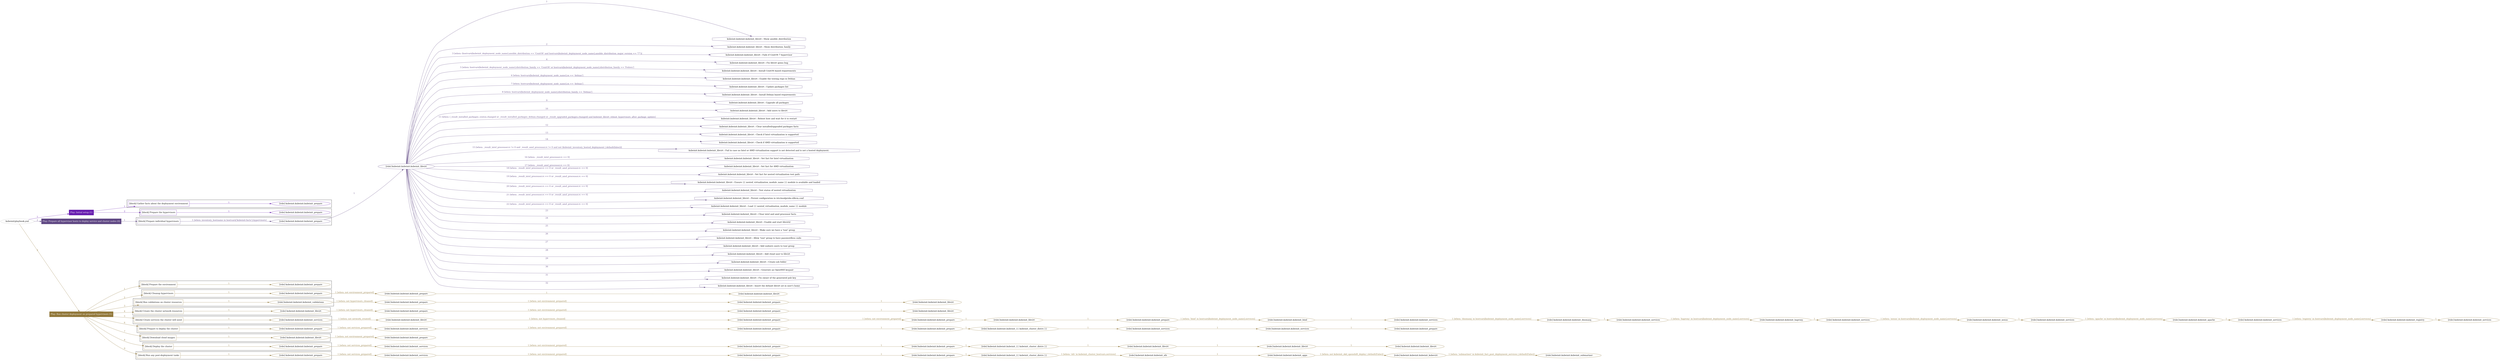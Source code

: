 digraph {
	graph [concentrate=true ordering=in rankdir=LR ratio=fill]
	edge [esep=5 sep=10]
	"kubeinit/playbook.yml" [id=root_node style=dotted]
	play_502fce07 [label="Play: Initial setup (1)" color="#681daf" fontcolor="#ffffff" id=play_502fce07 shape=box style=filled tooltip=localhost]
	"kubeinit/playbook.yml" -> play_502fce07 [label="1 " color="#681daf" fontcolor="#681daf" id=edge_358f52c5 labeltooltip="1 " tooltip="1 "]
	subgraph "kubeinit.kubeinit.kubeinit_prepare" {
		role_2527d36f [label="[role] kubeinit.kubeinit.kubeinit_prepare" color="#681daf" id=role_2527d36f tooltip="kubeinit.kubeinit.kubeinit_prepare"]
	}
	subgraph "kubeinit.kubeinit.kubeinit_prepare" {
		role_583e8f98 [label="[role] kubeinit.kubeinit.kubeinit_prepare" color="#681daf" id=role_583e8f98 tooltip="kubeinit.kubeinit.kubeinit_prepare"]
	}
	subgraph "Play: Initial setup (1)" {
		play_502fce07 -> block_4ecfd703 [label=1 color="#681daf" fontcolor="#681daf" id=edge_e16df0cb labeltooltip=1 tooltip=1]
		subgraph cluster_block_4ecfd703 {
			block_4ecfd703 [label="[block] Gather facts about the deployment environment" color="#681daf" id=block_4ecfd703 labeltooltip="Gather facts about the deployment environment" shape=box tooltip="Gather facts about the deployment environment"]
			block_4ecfd703 -> role_2527d36f [label="1 " color="#681daf" fontcolor="#681daf" id=edge_180c24f6 labeltooltip="1 " tooltip="1 "]
		}
		play_502fce07 -> block_18c3911f [label=2 color="#681daf" fontcolor="#681daf" id=edge_a394b912 labeltooltip=2 tooltip=2]
		subgraph cluster_block_18c3911f {
			block_18c3911f [label="[block] Prepare the hypervisors" color="#681daf" id=block_18c3911f labeltooltip="Prepare the hypervisors" shape=box tooltip="Prepare the hypervisors"]
			block_18c3911f -> role_583e8f98 [label="1 " color="#681daf" fontcolor="#681daf" id=edge_bd13d2d0 labeltooltip="1 " tooltip="1 "]
		}
	}
	play_ffe2fb1a [label="Play: Prepare all hypervisor hosts to deploy service and cluster nodes (0)" color="#604884" fontcolor="#ffffff" id=play_ffe2fb1a shape=box style=filled tooltip="Play: Prepare all hypervisor hosts to deploy service and cluster nodes (0)"]
	"kubeinit/playbook.yml" -> play_ffe2fb1a [label="2 " color="#604884" fontcolor="#604884" id=edge_7f44a8a5 labeltooltip="2 " tooltip="2 "]
	subgraph "kubeinit.kubeinit.kubeinit_libvirt" {
		role_ae2fb94e [label="[role] kubeinit.kubeinit.kubeinit_libvirt" color="#604884" id=role_ae2fb94e tooltip="kubeinit.kubeinit.kubeinit_libvirt"]
		task_f4ce9b57 [label="kubeinit.kubeinit.kubeinit_libvirt : Show ansible_distribution" color="#604884" id=task_f4ce9b57 shape=octagon tooltip="kubeinit.kubeinit.kubeinit_libvirt : Show ansible_distribution"]
		role_ae2fb94e -> task_f4ce9b57 [label="1 " color="#604884" fontcolor="#604884" id=edge_69facdfb labeltooltip="1 " tooltip="1 "]
		task_50a263c7 [label="kubeinit.kubeinit.kubeinit_libvirt : Show distribution_family" color="#604884" id=task_50a263c7 shape=octagon tooltip="kubeinit.kubeinit.kubeinit_libvirt : Show distribution_family"]
		role_ae2fb94e -> task_50a263c7 [label="2 " color="#604884" fontcolor="#604884" id=edge_3c740b91 labeltooltip="2 " tooltip="2 "]
		task_dd277325 [label="kubeinit.kubeinit.kubeinit_libvirt : Fails if CentOS 7 hypervisor" color="#604884" id=task_dd277325 shape=octagon tooltip="kubeinit.kubeinit.kubeinit_libvirt : Fails if CentOS 7 hypervisor"]
		role_ae2fb94e -> task_dd277325 [label="3 [when: (hostvars[kubeinit_deployment_node_name].ansible_distribution == 'CentOS' and hostvars[kubeinit_deployment_node_name].ansible_distribution_major_version == \"7\")]" color="#604884" fontcolor="#604884" id=edge_02b1ee1e labeltooltip="3 [when: (hostvars[kubeinit_deployment_node_name].ansible_distribution == 'CentOS' and hostvars[kubeinit_deployment_node_name].ansible_distribution_major_version == \"7\")]" tooltip="3 [when: (hostvars[kubeinit_deployment_node_name].ansible_distribution == 'CentOS' and hostvars[kubeinit_deployment_node_name].ansible_distribution_major_version == \"7\")]"]
		task_015a4cd1 [label="kubeinit.kubeinit.kubeinit_libvirt : Fix libvirt qemu bug" color="#604884" id=task_015a4cd1 shape=octagon tooltip="kubeinit.kubeinit.kubeinit_libvirt : Fix libvirt qemu bug"]
		role_ae2fb94e -> task_015a4cd1 [label="4 " color="#604884" fontcolor="#604884" id=edge_c40ca22a labeltooltip="4 " tooltip="4 "]
		task_192b6704 [label="kubeinit.kubeinit.kubeinit_libvirt : Install CentOS based requirements" color="#604884" id=task_192b6704 shape=octagon tooltip="kubeinit.kubeinit.kubeinit_libvirt : Install CentOS based requirements"]
		role_ae2fb94e -> task_192b6704 [label="5 [when: hostvars[kubeinit_deployment_node_name].distribution_family == 'CentOS' or hostvars[kubeinit_deployment_node_name].distribution_family == 'Fedora']" color="#604884" fontcolor="#604884" id=edge_94a659b6 labeltooltip="5 [when: hostvars[kubeinit_deployment_node_name].distribution_family == 'CentOS' or hostvars[kubeinit_deployment_node_name].distribution_family == 'Fedora']" tooltip="5 [when: hostvars[kubeinit_deployment_node_name].distribution_family == 'CentOS' or hostvars[kubeinit_deployment_node_name].distribution_family == 'Fedora']"]
		task_d12d746c [label="kubeinit.kubeinit.kubeinit_libvirt : Enable the testing repo in Debian" color="#604884" id=task_d12d746c shape=octagon tooltip="kubeinit.kubeinit.kubeinit_libvirt : Enable the testing repo in Debian"]
		role_ae2fb94e -> task_d12d746c [label="6 [when: hostvars[kubeinit_deployment_node_name].os == 'debian']" color="#604884" fontcolor="#604884" id=edge_4f124e4d labeltooltip="6 [when: hostvars[kubeinit_deployment_node_name].os == 'debian']" tooltip="6 [when: hostvars[kubeinit_deployment_node_name].os == 'debian']"]
		task_fa1b4bc6 [label="kubeinit.kubeinit.kubeinit_libvirt : Update packages list" color="#604884" id=task_fa1b4bc6 shape=octagon tooltip="kubeinit.kubeinit.kubeinit_libvirt : Update packages list"]
		role_ae2fb94e -> task_fa1b4bc6 [label="7 [when: hostvars[kubeinit_deployment_node_name].os == 'debian']" color="#604884" fontcolor="#604884" id=edge_d9936233 labeltooltip="7 [when: hostvars[kubeinit_deployment_node_name].os == 'debian']" tooltip="7 [when: hostvars[kubeinit_deployment_node_name].os == 'debian']"]
		task_06980055 [label="kubeinit.kubeinit.kubeinit_libvirt : Install Debian based requirements" color="#604884" id=task_06980055 shape=octagon tooltip="kubeinit.kubeinit.kubeinit_libvirt : Install Debian based requirements"]
		role_ae2fb94e -> task_06980055 [label="8 [when: hostvars[kubeinit_deployment_node_name].distribution_family == 'Debian']" color="#604884" fontcolor="#604884" id=edge_e807f8ca labeltooltip="8 [when: hostvars[kubeinit_deployment_node_name].distribution_family == 'Debian']" tooltip="8 [when: hostvars[kubeinit_deployment_node_name].distribution_family == 'Debian']"]
		task_a31eb0b7 [label="kubeinit.kubeinit.kubeinit_libvirt : Upgrade all packages" color="#604884" id=task_a31eb0b7 shape=octagon tooltip="kubeinit.kubeinit.kubeinit_libvirt : Upgrade all packages"]
		role_ae2fb94e -> task_a31eb0b7 [label="9 " color="#604884" fontcolor="#604884" id=edge_7afeaaf3 labeltooltip="9 " tooltip="9 "]
		task_b25d0dab [label="kubeinit.kubeinit.kubeinit_libvirt : Add users to libvirt" color="#604884" id=task_b25d0dab shape=octagon tooltip="kubeinit.kubeinit.kubeinit_libvirt : Add users to libvirt"]
		role_ae2fb94e -> task_b25d0dab [label="10 " color="#604884" fontcolor="#604884" id=edge_25e2b84d labeltooltip="10 " tooltip="10 "]
		task_af041349 [label="kubeinit.kubeinit.kubeinit_libvirt : Reboot host and wait for it to restart" color="#604884" id=task_af041349 shape=octagon tooltip="kubeinit.kubeinit.kubeinit_libvirt : Reboot host and wait for it to restart"]
		role_ae2fb94e -> task_af041349 [label="11 [when: (_result_installed_packages_centos.changed or _result_installed_packages_debian.changed or _result_upgraded_packages.changed) and kubeinit_libvirt_reboot_hypervisors_after_package_update]" color="#604884" fontcolor="#604884" id=edge_119b6347 labeltooltip="11 [when: (_result_installed_packages_centos.changed or _result_installed_packages_debian.changed or _result_upgraded_packages.changed) and kubeinit_libvirt_reboot_hypervisors_after_package_update]" tooltip="11 [when: (_result_installed_packages_centos.changed or _result_installed_packages_debian.changed or _result_upgraded_packages.changed) and kubeinit_libvirt_reboot_hypervisors_after_package_update]"]
		task_9e6c7bf0 [label="kubeinit.kubeinit.kubeinit_libvirt : Clear installed/upgraded packages facts" color="#604884" id=task_9e6c7bf0 shape=octagon tooltip="kubeinit.kubeinit.kubeinit_libvirt : Clear installed/upgraded packages facts"]
		role_ae2fb94e -> task_9e6c7bf0 [label="12 " color="#604884" fontcolor="#604884" id=edge_68a24179 labeltooltip="12 " tooltip="12 "]
		task_2037cfd9 [label="kubeinit.kubeinit.kubeinit_libvirt : Check if Intel virtualization is supported" color="#604884" id=task_2037cfd9 shape=octagon tooltip="kubeinit.kubeinit.kubeinit_libvirt : Check if Intel virtualization is supported"]
		role_ae2fb94e -> task_2037cfd9 [label="13 " color="#604884" fontcolor="#604884" id=edge_65c8e5bb labeltooltip="13 " tooltip="13 "]
		task_91299b3e [label="kubeinit.kubeinit.kubeinit_libvirt : Check if AMD virtualization is supported" color="#604884" id=task_91299b3e shape=octagon tooltip="kubeinit.kubeinit.kubeinit_libvirt : Check if AMD virtualization is supported"]
		role_ae2fb94e -> task_91299b3e [label="14 " color="#604884" fontcolor="#604884" id=edge_675ae0de labeltooltip="14 " tooltip="14 "]
		task_21faa5de [label="kubeinit.kubeinit.kubeinit_libvirt : Fail in case no Intel or AMD virtualization support is not detected and is not a hosted deployment." color="#604884" id=task_21faa5de shape=octagon tooltip="kubeinit.kubeinit.kubeinit_libvirt : Fail in case no Intel or AMD virtualization support is not detected and is not a hosted deployment."]
		role_ae2fb94e -> task_21faa5de [label="15 [when: _result_intel_processor.rc != 0 and _result_amd_processor.rc != 0 and not (kubeinit_inventory_hosted_deployment | default(false))]" color="#604884" fontcolor="#604884" id=edge_54ccc2d5 labeltooltip="15 [when: _result_intel_processor.rc != 0 and _result_amd_processor.rc != 0 and not (kubeinit_inventory_hosted_deployment | default(false))]" tooltip="15 [when: _result_intel_processor.rc != 0 and _result_amd_processor.rc != 0 and not (kubeinit_inventory_hosted_deployment | default(false))]"]
		task_efd1de30 [label="kubeinit.kubeinit.kubeinit_libvirt : Set fact for Intel virtualization" color="#604884" id=task_efd1de30 shape=octagon tooltip="kubeinit.kubeinit.kubeinit_libvirt : Set fact for Intel virtualization"]
		role_ae2fb94e -> task_efd1de30 [label="16 [when: _result_intel_processor.rc == 0]" color="#604884" fontcolor="#604884" id=edge_0e61efdd labeltooltip="16 [when: _result_intel_processor.rc == 0]" tooltip="16 [when: _result_intel_processor.rc == 0]"]
		task_a21ecaa1 [label="kubeinit.kubeinit.kubeinit_libvirt : Set fact for AMD virtualization" color="#604884" id=task_a21ecaa1 shape=octagon tooltip="kubeinit.kubeinit.kubeinit_libvirt : Set fact for AMD virtualization"]
		role_ae2fb94e -> task_a21ecaa1 [label="17 [when: _result_amd_processor.rc == 0]" color="#604884" fontcolor="#604884" id=edge_76aa1ac4 labeltooltip="17 [when: _result_amd_processor.rc == 0]" tooltip="17 [when: _result_amd_processor.rc == 0]"]
		task_8f97a1f8 [label="kubeinit.kubeinit.kubeinit_libvirt : Set fact for nested virtualization test path" color="#604884" id=task_8f97a1f8 shape=octagon tooltip="kubeinit.kubeinit.kubeinit_libvirt : Set fact for nested virtualization test path"]
		role_ae2fb94e -> task_8f97a1f8 [label="18 [when: _result_intel_processor.rc == 0 or _result_amd_processor.rc == 0]" color="#604884" fontcolor="#604884" id=edge_1c7e3a8c labeltooltip="18 [when: _result_intel_processor.rc == 0 or _result_amd_processor.rc == 0]" tooltip="18 [when: _result_intel_processor.rc == 0 or _result_amd_processor.rc == 0]"]
		task_59a426e0 [label="kubeinit.kubeinit.kubeinit_libvirt : Ensure {{ nested_virtualization_module_name }} module is available and loaded" color="#604884" id=task_59a426e0 shape=octagon tooltip="kubeinit.kubeinit.kubeinit_libvirt : Ensure {{ nested_virtualization_module_name }} module is available and loaded"]
		role_ae2fb94e -> task_59a426e0 [label="19 [when: _result_intel_processor.rc == 0 or _result_amd_processor.rc == 0]" color="#604884" fontcolor="#604884" id=edge_329dd272 labeltooltip="19 [when: _result_intel_processor.rc == 0 or _result_amd_processor.rc == 0]" tooltip="19 [when: _result_intel_processor.rc == 0 or _result_amd_processor.rc == 0]"]
		task_7c6da3ef [label="kubeinit.kubeinit.kubeinit_libvirt : Test status of nested virtualization" color="#604884" id=task_7c6da3ef shape=octagon tooltip="kubeinit.kubeinit.kubeinit_libvirt : Test status of nested virtualization"]
		role_ae2fb94e -> task_7c6da3ef [label="20 [when: _result_intel_processor.rc == 0 or _result_amd_processor.rc == 0]" color="#604884" fontcolor="#604884" id=edge_6586ed59 labeltooltip="20 [when: _result_intel_processor.rc == 0 or _result_amd_processor.rc == 0]" tooltip="20 [when: _result_intel_processor.rc == 0 or _result_amd_processor.rc == 0]"]
		task_89b99689 [label="kubeinit.kubeinit.kubeinit_libvirt : Persist configuration in /etc/modprobe.d/kvm.conf" color="#604884" id=task_89b99689 shape=octagon tooltip="kubeinit.kubeinit.kubeinit_libvirt : Persist configuration in /etc/modprobe.d/kvm.conf"]
		role_ae2fb94e -> task_89b99689 [label="21 [when: _result_intel_processor.rc == 0 or _result_amd_processor.rc == 0]" color="#604884" fontcolor="#604884" id=edge_1d0d0d69 labeltooltip="21 [when: _result_intel_processor.rc == 0 or _result_amd_processor.rc == 0]" tooltip="21 [when: _result_intel_processor.rc == 0 or _result_amd_processor.rc == 0]"]
		task_b73cd989 [label="kubeinit.kubeinit.kubeinit_libvirt : Load {{ nested_virtualization_module_name }} module" color="#604884" id=task_b73cd989 shape=octagon tooltip="kubeinit.kubeinit.kubeinit_libvirt : Load {{ nested_virtualization_module_name }} module"]
		role_ae2fb94e -> task_b73cd989 [label="22 [when: _result_intel_processor.rc == 0 or _result_amd_processor.rc == 0]" color="#604884" fontcolor="#604884" id=edge_b68060c4 labeltooltip="22 [when: _result_intel_processor.rc == 0 or _result_amd_processor.rc == 0]" tooltip="22 [when: _result_intel_processor.rc == 0 or _result_amd_processor.rc == 0]"]
		task_96fd142f [label="kubeinit.kubeinit.kubeinit_libvirt : Clear intel and amd processor facts" color="#604884" id=task_96fd142f shape=octagon tooltip="kubeinit.kubeinit.kubeinit_libvirt : Clear intel and amd processor facts"]
		role_ae2fb94e -> task_96fd142f [label="23 " color="#604884" fontcolor="#604884" id=edge_ce920253 labeltooltip="23 " tooltip="23 "]
		task_49b68d5e [label="kubeinit.kubeinit.kubeinit_libvirt : Enable and start libvirtd" color="#604884" id=task_49b68d5e shape=octagon tooltip="kubeinit.kubeinit.kubeinit_libvirt : Enable and start libvirtd"]
		role_ae2fb94e -> task_49b68d5e [label="24 " color="#604884" fontcolor="#604884" id=edge_b09b14a1 labeltooltip="24 " tooltip="24 "]
		task_9894cf67 [label="kubeinit.kubeinit.kubeinit_libvirt : Make sure we have a 'toor' group" color="#604884" id=task_9894cf67 shape=octagon tooltip="kubeinit.kubeinit.kubeinit_libvirt : Make sure we have a 'toor' group"]
		role_ae2fb94e -> task_9894cf67 [label="25 " color="#604884" fontcolor="#604884" id=edge_74932b6b labeltooltip="25 " tooltip="25 "]
		task_b8700e2b [label="kubeinit.kubeinit.kubeinit_libvirt : Allow 'toor' group to have passwordless sudo" color="#604884" id=task_b8700e2b shape=octagon tooltip="kubeinit.kubeinit.kubeinit_libvirt : Allow 'toor' group to have passwordless sudo"]
		role_ae2fb94e -> task_b8700e2b [label="26 " color="#604884" fontcolor="#604884" id=edge_df2e1bbb labeltooltip="26 " tooltip="26 "]
		task_12e0a70c [label="kubeinit.kubeinit.kubeinit_libvirt : Add sudoers users to toor group" color="#604884" id=task_12e0a70c shape=octagon tooltip="kubeinit.kubeinit.kubeinit_libvirt : Add sudoers users to toor group"]
		role_ae2fb94e -> task_12e0a70c [label="27 " color="#604884" fontcolor="#604884" id=edge_ffffe566 labeltooltip="27 " tooltip="27 "]
		task_c5af56cd [label="kubeinit.kubeinit.kubeinit_libvirt : Add cloud user to libvirt" color="#604884" id=task_c5af56cd shape=octagon tooltip="kubeinit.kubeinit.kubeinit_libvirt : Add cloud user to libvirt"]
		role_ae2fb94e -> task_c5af56cd [label="28 " color="#604884" fontcolor="#604884" id=edge_b1f9da21 labeltooltip="28 " tooltip="28 "]
		task_c74ff742 [label="kubeinit.kubeinit.kubeinit_libvirt : Create ssh folder" color="#604884" id=task_c74ff742 shape=octagon tooltip="kubeinit.kubeinit.kubeinit_libvirt : Create ssh folder"]
		role_ae2fb94e -> task_c74ff742 [label="29 " color="#604884" fontcolor="#604884" id=edge_2c4225ce labeltooltip="29 " tooltip="29 "]
		task_e5b613b9 [label="kubeinit.kubeinit.kubeinit_libvirt : Generate an OpenSSH keypair" color="#604884" id=task_e5b613b9 shape=octagon tooltip="kubeinit.kubeinit.kubeinit_libvirt : Generate an OpenSSH keypair"]
		role_ae2fb94e -> task_e5b613b9 [label="30 " color="#604884" fontcolor="#604884" id=edge_edb707d1 labeltooltip="30 " tooltip="30 "]
		task_8799b287 [label="kubeinit.kubeinit.kubeinit_libvirt : Fix owner of the generated pub key" color="#604884" id=task_8799b287 shape=octagon tooltip="kubeinit.kubeinit.kubeinit_libvirt : Fix owner of the generated pub key"]
		role_ae2fb94e -> task_8799b287 [label="31 " color="#604884" fontcolor="#604884" id=edge_f4179b10 labeltooltip="31 " tooltip="31 "]
		task_e47b6997 [label="kubeinit.kubeinit.kubeinit_libvirt : Insert the default libvirt uri in user's home" color="#604884" id=task_e47b6997 shape=octagon tooltip="kubeinit.kubeinit.kubeinit_libvirt : Insert the default libvirt uri in user's home"]
		role_ae2fb94e -> task_e47b6997 [label="32 " color="#604884" fontcolor="#604884" id=edge_e3567a26 labeltooltip="32 " tooltip="32 "]
	}
	subgraph "kubeinit.kubeinit.kubeinit_prepare" {
		role_eed99c96 [label="[role] kubeinit.kubeinit.kubeinit_prepare" color="#604884" id=role_eed99c96 tooltip="kubeinit.kubeinit.kubeinit_prepare"]
		role_eed99c96 -> role_ae2fb94e [label="1 " color="#604884" fontcolor="#604884" id=edge_f967fdc8 labeltooltip="1 " tooltip="1 "]
	}
	subgraph "Play: Prepare all hypervisor hosts to deploy service and cluster nodes (0)" {
		play_ffe2fb1a -> block_41d4e12e [label=1 color="#604884" fontcolor="#604884" id=edge_36cd481f labeltooltip=1 tooltip=1]
		subgraph cluster_block_41d4e12e {
			block_41d4e12e [label="[block] Prepare individual hypervisors" color="#604884" id=block_41d4e12e labeltooltip="Prepare individual hypervisors" shape=box tooltip="Prepare individual hypervisors"]
			block_41d4e12e -> role_eed99c96 [label="1 [when: inventory_hostname in hostvars['kubeinit-facts'].hypervisors]" color="#604884" fontcolor="#604884" id=edge_a555da06 labeltooltip="1 [when: inventory_hostname in hostvars['kubeinit-facts'].hypervisors]" tooltip="1 [when: inventory_hostname in hostvars['kubeinit-facts'].hypervisors]"]
		}
	}
	play_2507cadc [label="Play: Run cluster deployment on prepared hypervisors (1)" color="#92783a" fontcolor="#ffffff" id=play_2507cadc shape=box style=filled tooltip=localhost]
	"kubeinit/playbook.yml" -> play_2507cadc [label="3 " color="#92783a" fontcolor="#92783a" id=edge_527ef906 labeltooltip="3 " tooltip="3 "]
	subgraph "kubeinit.kubeinit.kubeinit_prepare" {
		role_07bb026a [label="[role] kubeinit.kubeinit.kubeinit_prepare" color="#92783a" id=role_07bb026a tooltip="kubeinit.kubeinit.kubeinit_prepare"]
	}
	subgraph "kubeinit.kubeinit.kubeinit_libvirt" {
		role_042dd066 [label="[role] kubeinit.kubeinit.kubeinit_libvirt" color="#92783a" id=role_042dd066 tooltip="kubeinit.kubeinit.kubeinit_libvirt"]
	}
	subgraph "kubeinit.kubeinit.kubeinit_prepare" {
		role_e3db1eb3 [label="[role] kubeinit.kubeinit.kubeinit_prepare" color="#92783a" id=role_e3db1eb3 tooltip="kubeinit.kubeinit.kubeinit_prepare"]
		role_e3db1eb3 -> role_042dd066 [label="1 " color="#92783a" fontcolor="#92783a" id=edge_6eb95e8e labeltooltip="1 " tooltip="1 "]
	}
	subgraph "kubeinit.kubeinit.kubeinit_prepare" {
		role_4573ca9b [label="[role] kubeinit.kubeinit.kubeinit_prepare" color="#92783a" id=role_4573ca9b tooltip="kubeinit.kubeinit.kubeinit_prepare"]
		role_4573ca9b -> role_e3db1eb3 [label="1 [when: not environment_prepared]" color="#92783a" fontcolor="#92783a" id=edge_ab1cc3a3 labeltooltip="1 [when: not environment_prepared]" tooltip="1 [when: not environment_prepared]"]
	}
	subgraph "kubeinit.kubeinit.kubeinit_libvirt" {
		role_16a6fa47 [label="[role] kubeinit.kubeinit.kubeinit_libvirt" color="#92783a" id=role_16a6fa47 tooltip="kubeinit.kubeinit.kubeinit_libvirt"]
	}
	subgraph "kubeinit.kubeinit.kubeinit_prepare" {
		role_7eb929e4 [label="[role] kubeinit.kubeinit.kubeinit_prepare" color="#92783a" id=role_7eb929e4 tooltip="kubeinit.kubeinit.kubeinit_prepare"]
		role_7eb929e4 -> role_16a6fa47 [label="1 " color="#92783a" fontcolor="#92783a" id=edge_a4bce4d8 labeltooltip="1 " tooltip="1 "]
	}
	subgraph "kubeinit.kubeinit.kubeinit_prepare" {
		role_6856f9f4 [label="[role] kubeinit.kubeinit.kubeinit_prepare" color="#92783a" id=role_6856f9f4 tooltip="kubeinit.kubeinit.kubeinit_prepare"]
		role_6856f9f4 -> role_7eb929e4 [label="1 [when: not environment_prepared]" color="#92783a" fontcolor="#92783a" id=edge_f86cac2f labeltooltip="1 [when: not environment_prepared]" tooltip="1 [when: not environment_prepared]"]
	}
	subgraph "kubeinit.kubeinit.kubeinit_validations" {
		role_ad1f6676 [label="[role] kubeinit.kubeinit.kubeinit_validations" color="#92783a" id=role_ad1f6676 tooltip="kubeinit.kubeinit.kubeinit_validations"]
		role_ad1f6676 -> role_6856f9f4 [label="1 [when: not hypervisors_cleaned]" color="#92783a" fontcolor="#92783a" id=edge_e46b2af8 labeltooltip="1 [when: not hypervisors_cleaned]" tooltip="1 [when: not hypervisors_cleaned]"]
	}
	subgraph "kubeinit.kubeinit.kubeinit_libvirt" {
		role_a4d4cfa0 [label="[role] kubeinit.kubeinit.kubeinit_libvirt" color="#92783a" id=role_a4d4cfa0 tooltip="kubeinit.kubeinit.kubeinit_libvirt"]
	}
	subgraph "kubeinit.kubeinit.kubeinit_prepare" {
		role_db20da3d [label="[role] kubeinit.kubeinit.kubeinit_prepare" color="#92783a" id=role_db20da3d tooltip="kubeinit.kubeinit.kubeinit_prepare"]
		role_db20da3d -> role_a4d4cfa0 [label="1 " color="#92783a" fontcolor="#92783a" id=edge_840ab8b9 labeltooltip="1 " tooltip="1 "]
	}
	subgraph "kubeinit.kubeinit.kubeinit_prepare" {
		role_440921f6 [label="[role] kubeinit.kubeinit.kubeinit_prepare" color="#92783a" id=role_440921f6 tooltip="kubeinit.kubeinit.kubeinit_prepare"]
		role_440921f6 -> role_db20da3d [label="1 [when: not environment_prepared]" color="#92783a" fontcolor="#92783a" id=edge_2b0fa9e6 labeltooltip="1 [when: not environment_prepared]" tooltip="1 [when: not environment_prepared]"]
	}
	subgraph "kubeinit.kubeinit.kubeinit_libvirt" {
		role_0959969b [label="[role] kubeinit.kubeinit.kubeinit_libvirt" color="#92783a" id=role_0959969b tooltip="kubeinit.kubeinit.kubeinit_libvirt"]
		role_0959969b -> role_440921f6 [label="1 [when: not hypervisors_cleaned]" color="#92783a" fontcolor="#92783a" id=edge_85404391 labeltooltip="1 [when: not hypervisors_cleaned]" tooltip="1 [when: not hypervisors_cleaned]"]
	}
	subgraph "kubeinit.kubeinit.kubeinit_services" {
		role_6154ef06 [label="[role] kubeinit.kubeinit.kubeinit_services" color="#92783a" id=role_6154ef06 tooltip="kubeinit.kubeinit.kubeinit_services"]
	}
	subgraph "kubeinit.kubeinit.kubeinit_registry" {
		role_ffb501aa [label="[role] kubeinit.kubeinit.kubeinit_registry" color="#92783a" id=role_ffb501aa tooltip="kubeinit.kubeinit.kubeinit_registry"]
		role_ffb501aa -> role_6154ef06 [label="1 " color="#92783a" fontcolor="#92783a" id=edge_ad250641 labeltooltip="1 " tooltip="1 "]
	}
	subgraph "kubeinit.kubeinit.kubeinit_services" {
		role_805b64f7 [label="[role] kubeinit.kubeinit.kubeinit_services" color="#92783a" id=role_805b64f7 tooltip="kubeinit.kubeinit.kubeinit_services"]
		role_805b64f7 -> role_ffb501aa [label="1 [when: 'registry' in hostvars[kubeinit_deployment_node_name].services]" color="#92783a" fontcolor="#92783a" id=edge_c8a4d888 labeltooltip="1 [when: 'registry' in hostvars[kubeinit_deployment_node_name].services]" tooltip="1 [when: 'registry' in hostvars[kubeinit_deployment_node_name].services]"]
	}
	subgraph "kubeinit.kubeinit.kubeinit_apache" {
		role_0ddcf8a3 [label="[role] kubeinit.kubeinit.kubeinit_apache" color="#92783a" id=role_0ddcf8a3 tooltip="kubeinit.kubeinit.kubeinit_apache"]
		role_0ddcf8a3 -> role_805b64f7 [label="1 " color="#92783a" fontcolor="#92783a" id=edge_a359f666 labeltooltip="1 " tooltip="1 "]
	}
	subgraph "kubeinit.kubeinit.kubeinit_services" {
		role_9ca771a7 [label="[role] kubeinit.kubeinit.kubeinit_services" color="#92783a" id=role_9ca771a7 tooltip="kubeinit.kubeinit.kubeinit_services"]
		role_9ca771a7 -> role_0ddcf8a3 [label="1 [when: 'apache' in hostvars[kubeinit_deployment_node_name].services]" color="#92783a" fontcolor="#92783a" id=edge_64f97be9 labeltooltip="1 [when: 'apache' in hostvars[kubeinit_deployment_node_name].services]" tooltip="1 [when: 'apache' in hostvars[kubeinit_deployment_node_name].services]"]
	}
	subgraph "kubeinit.kubeinit.kubeinit_nexus" {
		role_862c2841 [label="[role] kubeinit.kubeinit.kubeinit_nexus" color="#92783a" id=role_862c2841 tooltip="kubeinit.kubeinit.kubeinit_nexus"]
		role_862c2841 -> role_9ca771a7 [label="1 " color="#92783a" fontcolor="#92783a" id=edge_2fe268aa labeltooltip="1 " tooltip="1 "]
	}
	subgraph "kubeinit.kubeinit.kubeinit_services" {
		role_bec9ffb4 [label="[role] kubeinit.kubeinit.kubeinit_services" color="#92783a" id=role_bec9ffb4 tooltip="kubeinit.kubeinit.kubeinit_services"]
		role_bec9ffb4 -> role_862c2841 [label="1 [when: 'nexus' in hostvars[kubeinit_deployment_node_name].services]" color="#92783a" fontcolor="#92783a" id=edge_49cba21c labeltooltip="1 [when: 'nexus' in hostvars[kubeinit_deployment_node_name].services]" tooltip="1 [when: 'nexus' in hostvars[kubeinit_deployment_node_name].services]"]
	}
	subgraph "kubeinit.kubeinit.kubeinit_haproxy" {
		role_fecfc318 [label="[role] kubeinit.kubeinit.kubeinit_haproxy" color="#92783a" id=role_fecfc318 tooltip="kubeinit.kubeinit.kubeinit_haproxy"]
		role_fecfc318 -> role_bec9ffb4 [label="1 " color="#92783a" fontcolor="#92783a" id=edge_f4845e82 labeltooltip="1 " tooltip="1 "]
	}
	subgraph "kubeinit.kubeinit.kubeinit_services" {
		role_13ecf701 [label="[role] kubeinit.kubeinit.kubeinit_services" color="#92783a" id=role_13ecf701 tooltip="kubeinit.kubeinit.kubeinit_services"]
		role_13ecf701 -> role_fecfc318 [label="1 [when: 'haproxy' in hostvars[kubeinit_deployment_node_name].services]" color="#92783a" fontcolor="#92783a" id=edge_c829761e labeltooltip="1 [when: 'haproxy' in hostvars[kubeinit_deployment_node_name].services]" tooltip="1 [when: 'haproxy' in hostvars[kubeinit_deployment_node_name].services]"]
	}
	subgraph "kubeinit.kubeinit.kubeinit_dnsmasq" {
		role_4e6e438c [label="[role] kubeinit.kubeinit.kubeinit_dnsmasq" color="#92783a" id=role_4e6e438c tooltip="kubeinit.kubeinit.kubeinit_dnsmasq"]
		role_4e6e438c -> role_13ecf701 [label="1 " color="#92783a" fontcolor="#92783a" id=edge_efd0ed95 labeltooltip="1 " tooltip="1 "]
	}
	subgraph "kubeinit.kubeinit.kubeinit_services" {
		role_97d5dd47 [label="[role] kubeinit.kubeinit.kubeinit_services" color="#92783a" id=role_97d5dd47 tooltip="kubeinit.kubeinit.kubeinit_services"]
		role_97d5dd47 -> role_4e6e438c [label="1 [when: 'dnsmasq' in hostvars[kubeinit_deployment_node_name].services]" color="#92783a" fontcolor="#92783a" id=edge_bae70bd4 labeltooltip="1 [when: 'dnsmasq' in hostvars[kubeinit_deployment_node_name].services]" tooltip="1 [when: 'dnsmasq' in hostvars[kubeinit_deployment_node_name].services]"]
	}
	subgraph "kubeinit.kubeinit.kubeinit_bind" {
		role_1f4db2ea [label="[role] kubeinit.kubeinit.kubeinit_bind" color="#92783a" id=role_1f4db2ea tooltip="kubeinit.kubeinit.kubeinit_bind"]
		role_1f4db2ea -> role_97d5dd47 [label="1 " color="#92783a" fontcolor="#92783a" id=edge_ef0113d7 labeltooltip="1 " tooltip="1 "]
	}
	subgraph "kubeinit.kubeinit.kubeinit_prepare" {
		role_8c4741a8 [label="[role] kubeinit.kubeinit.kubeinit_prepare" color="#92783a" id=role_8c4741a8 tooltip="kubeinit.kubeinit.kubeinit_prepare"]
		role_8c4741a8 -> role_1f4db2ea [label="1 [when: 'bind' in hostvars[kubeinit_deployment_node_name].services]" color="#92783a" fontcolor="#92783a" id=edge_fffd11ac labeltooltip="1 [when: 'bind' in hostvars[kubeinit_deployment_node_name].services]" tooltip="1 [when: 'bind' in hostvars[kubeinit_deployment_node_name].services]"]
	}
	subgraph "kubeinit.kubeinit.kubeinit_libvirt" {
		role_8f535d61 [label="[role] kubeinit.kubeinit.kubeinit_libvirt" color="#92783a" id=role_8f535d61 tooltip="kubeinit.kubeinit.kubeinit_libvirt"]
		role_8f535d61 -> role_8c4741a8 [label="1 " color="#92783a" fontcolor="#92783a" id=edge_cfad1162 labeltooltip="1 " tooltip="1 "]
	}
	subgraph "kubeinit.kubeinit.kubeinit_prepare" {
		role_487e252f [label="[role] kubeinit.kubeinit.kubeinit_prepare" color="#92783a" id=role_487e252f tooltip="kubeinit.kubeinit.kubeinit_prepare"]
		role_487e252f -> role_8f535d61 [label="1 " color="#92783a" fontcolor="#92783a" id=edge_73cc8edc labeltooltip="1 " tooltip="1 "]
	}
	subgraph "kubeinit.kubeinit.kubeinit_prepare" {
		role_6d758eed [label="[role] kubeinit.kubeinit.kubeinit_prepare" color="#92783a" id=role_6d758eed tooltip="kubeinit.kubeinit.kubeinit_prepare"]
		role_6d758eed -> role_487e252f [label="1 [when: not environment_prepared]" color="#92783a" fontcolor="#92783a" id=edge_d43c359b labeltooltip="1 [when: not environment_prepared]" tooltip="1 [when: not environment_prepared]"]
	}
	subgraph "kubeinit.kubeinit.kubeinit_libvirt" {
		role_0597ce10 [label="[role] kubeinit.kubeinit.kubeinit_libvirt" color="#92783a" id=role_0597ce10 tooltip="kubeinit.kubeinit.kubeinit_libvirt"]
		role_0597ce10 -> role_6d758eed [label="1 [when: not hypervisors_cleaned]" color="#92783a" fontcolor="#92783a" id=edge_6bac738e labeltooltip="1 [when: not hypervisors_cleaned]" tooltip="1 [when: not hypervisors_cleaned]"]
	}
	subgraph "kubeinit.kubeinit.kubeinit_services" {
		role_8ec0453a [label="[role] kubeinit.kubeinit.kubeinit_services" color="#92783a" id=role_8ec0453a tooltip="kubeinit.kubeinit.kubeinit_services"]
		role_8ec0453a -> role_0597ce10 [label="1 [when: not network_created]" color="#92783a" fontcolor="#92783a" id=edge_5626048a labeltooltip="1 [when: not network_created]" tooltip="1 [when: not network_created]"]
	}
	subgraph "kubeinit.kubeinit.kubeinit_prepare" {
		role_cc0e3e86 [label="[role] kubeinit.kubeinit.kubeinit_prepare" color="#92783a" id=role_cc0e3e86 tooltip="kubeinit.kubeinit.kubeinit_prepare"]
	}
	subgraph "kubeinit.kubeinit.kubeinit_services" {
		role_884d063e [label="[role] kubeinit.kubeinit.kubeinit_services" color="#92783a" id=role_884d063e tooltip="kubeinit.kubeinit.kubeinit_services"]
		role_884d063e -> role_cc0e3e86 [label="1 " color="#92783a" fontcolor="#92783a" id=edge_2967a813 labeltooltip="1 " tooltip="1 "]
	}
	subgraph "kubeinit.kubeinit.kubeinit_services" {
		role_7aa0a1eb [label="[role] kubeinit.kubeinit.kubeinit_services" color="#92783a" id=role_7aa0a1eb tooltip="kubeinit.kubeinit.kubeinit_services"]
		role_7aa0a1eb -> role_884d063e [label="1 " color="#92783a" fontcolor="#92783a" id=edge_e80d01f7 labeltooltip="1 " tooltip="1 "]
	}
	subgraph "kubeinit.kubeinit.kubeinit_{{ kubeinit_cluster_distro }}" {
		role_6c455601 [label="[role] kubeinit.kubeinit.kubeinit_{{ kubeinit_cluster_distro }}" color="#92783a" id=role_6c455601 tooltip="kubeinit.kubeinit.kubeinit_{{ kubeinit_cluster_distro }}"]
		role_6c455601 -> role_7aa0a1eb [label="1 " color="#92783a" fontcolor="#92783a" id=edge_6ac7b1ca labeltooltip="1 " tooltip="1 "]
	}
	subgraph "kubeinit.kubeinit.kubeinit_prepare" {
		role_e9de1b48 [label="[role] kubeinit.kubeinit.kubeinit_prepare" color="#92783a" id=role_e9de1b48 tooltip="kubeinit.kubeinit.kubeinit_prepare"]
		role_e9de1b48 -> role_6c455601 [label="1 " color="#92783a" fontcolor="#92783a" id=edge_8aad01df labeltooltip="1 " tooltip="1 "]
	}
	subgraph "kubeinit.kubeinit.kubeinit_prepare" {
		role_976c7557 [label="[role] kubeinit.kubeinit.kubeinit_prepare" color="#92783a" id=role_976c7557 tooltip="kubeinit.kubeinit.kubeinit_prepare"]
		role_976c7557 -> role_e9de1b48 [label="1 " color="#92783a" fontcolor="#92783a" id=edge_af1c09ab labeltooltip="1 " tooltip="1 "]
	}
	subgraph "kubeinit.kubeinit.kubeinit_services" {
		role_a03e19af [label="[role] kubeinit.kubeinit.kubeinit_services" color="#92783a" id=role_a03e19af tooltip="kubeinit.kubeinit.kubeinit_services"]
		role_a03e19af -> role_976c7557 [label="1 [when: not environment_prepared]" color="#92783a" fontcolor="#92783a" id=edge_83d4402c labeltooltip="1 [when: not environment_prepared]" tooltip="1 [when: not environment_prepared]"]
	}
	subgraph "kubeinit.kubeinit.kubeinit_prepare" {
		role_29a9f0ff [label="[role] kubeinit.kubeinit.kubeinit_prepare" color="#92783a" id=role_29a9f0ff tooltip="kubeinit.kubeinit.kubeinit_prepare"]
		role_29a9f0ff -> role_a03e19af [label="1 [when: not services_prepared]" color="#92783a" fontcolor="#92783a" id=edge_c865b088 labeltooltip="1 [when: not services_prepared]" tooltip="1 [when: not services_prepared]"]
	}
	subgraph "kubeinit.kubeinit.kubeinit_prepare" {
		role_06b61eea [label="[role] kubeinit.kubeinit.kubeinit_prepare" color="#92783a" id=role_06b61eea tooltip="kubeinit.kubeinit.kubeinit_prepare"]
	}
	subgraph "kubeinit.kubeinit.kubeinit_libvirt" {
		role_d3b448e6 [label="[role] kubeinit.kubeinit.kubeinit_libvirt" color="#92783a" id=role_d3b448e6 tooltip="kubeinit.kubeinit.kubeinit_libvirt"]
		role_d3b448e6 -> role_06b61eea [label="1 [when: not environment_prepared]" color="#92783a" fontcolor="#92783a" id=edge_b144a362 labeltooltip="1 [when: not environment_prepared]" tooltip="1 [when: not environment_prepared]"]
	}
	subgraph "kubeinit.kubeinit.kubeinit_libvirt" {
		role_7af49304 [label="[role] kubeinit.kubeinit.kubeinit_libvirt" color="#92783a" id=role_7af49304 tooltip="kubeinit.kubeinit.kubeinit_libvirt"]
	}
	subgraph "kubeinit.kubeinit.kubeinit_libvirt" {
		role_3d600017 [label="[role] kubeinit.kubeinit.kubeinit_libvirt" color="#92783a" id=role_3d600017 tooltip="kubeinit.kubeinit.kubeinit_libvirt"]
		role_3d600017 -> role_7af49304 [label="1 " color="#92783a" fontcolor="#92783a" id=edge_c625b2a9 labeltooltip="1 " tooltip="1 "]
	}
	subgraph "kubeinit.kubeinit.kubeinit_libvirt" {
		role_4c30f9e5 [label="[role] kubeinit.kubeinit.kubeinit_libvirt" color="#92783a" id=role_4c30f9e5 tooltip="kubeinit.kubeinit.kubeinit_libvirt"]
		role_4c30f9e5 -> role_3d600017 [label="1 " color="#92783a" fontcolor="#92783a" id=edge_1d315c10 labeltooltip="1 " tooltip="1 "]
	}
	subgraph "kubeinit.kubeinit.kubeinit_{{ kubeinit_cluster_distro }}" {
		role_ac90647e [label="[role] kubeinit.kubeinit.kubeinit_{{ kubeinit_cluster_distro }}" color="#92783a" id=role_ac90647e tooltip="kubeinit.kubeinit.kubeinit_{{ kubeinit_cluster_distro }}"]
		role_ac90647e -> role_4c30f9e5 [label="1 " color="#92783a" fontcolor="#92783a" id=edge_61943180 labeltooltip="1 " tooltip="1 "]
	}
	subgraph "kubeinit.kubeinit.kubeinit_prepare" {
		role_893e89ed [label="[role] kubeinit.kubeinit.kubeinit_prepare" color="#92783a" id=role_893e89ed tooltip="kubeinit.kubeinit.kubeinit_prepare"]
		role_893e89ed -> role_ac90647e [label="1 " color="#92783a" fontcolor="#92783a" id=edge_9855f63d labeltooltip="1 " tooltip="1 "]
	}
	subgraph "kubeinit.kubeinit.kubeinit_prepare" {
		role_41eea9d3 [label="[role] kubeinit.kubeinit.kubeinit_prepare" color="#92783a" id=role_41eea9d3 tooltip="kubeinit.kubeinit.kubeinit_prepare"]
		role_41eea9d3 -> role_893e89ed [label="1 " color="#92783a" fontcolor="#92783a" id=edge_5cf8494a labeltooltip="1 " tooltip="1 "]
	}
	subgraph "kubeinit.kubeinit.kubeinit_services" {
		role_407cd2be [label="[role] kubeinit.kubeinit.kubeinit_services" color="#92783a" id=role_407cd2be tooltip="kubeinit.kubeinit.kubeinit_services"]
		role_407cd2be -> role_41eea9d3 [label="1 [when: not environment_prepared]" color="#92783a" fontcolor="#92783a" id=edge_6f8e6599 labeltooltip="1 [when: not environment_prepared]" tooltip="1 [when: not environment_prepared]"]
	}
	subgraph "kubeinit.kubeinit.kubeinit_prepare" {
		role_141cbe16 [label="[role] kubeinit.kubeinit.kubeinit_prepare" color="#92783a" id=role_141cbe16 tooltip="kubeinit.kubeinit.kubeinit_prepare"]
		role_141cbe16 -> role_407cd2be [label="1 [when: not services_prepared]" color="#92783a" fontcolor="#92783a" id=edge_25df2b51 labeltooltip="1 [when: not services_prepared]" tooltip="1 [when: not services_prepared]"]
	}
	subgraph "kubeinit.kubeinit.kubeinit_submariner" {
		role_d86fc159 [label="[role] kubeinit.kubeinit.kubeinit_submariner" color="#92783a" id=role_d86fc159 tooltip="kubeinit.kubeinit.kubeinit_submariner"]
	}
	subgraph "kubeinit.kubeinit.kubeinit_kubevirt" {
		role_3e5401e6 [label="[role] kubeinit.kubeinit.kubeinit_kubevirt" color="#92783a" id=role_3e5401e6 tooltip="kubeinit.kubeinit.kubeinit_kubevirt"]
		role_3e5401e6 -> role_d86fc159 [label="1 [when: 'submariner' in kubeinit_fact_post_deployment_services | default(False)]" color="#92783a" fontcolor="#92783a" id=edge_2401490d labeltooltip="1 [when: 'submariner' in kubeinit_fact_post_deployment_services | default(False)]" tooltip="1 [when: 'submariner' in kubeinit_fact_post_deployment_services | default(False)]"]
	}
	subgraph "kubeinit.kubeinit.kubeinit_apps" {
		role_7ff5eb5e [label="[role] kubeinit.kubeinit.kubeinit_apps" color="#92783a" id=role_7ff5eb5e tooltip="kubeinit.kubeinit.kubeinit_apps"]
		role_7ff5eb5e -> role_3e5401e6 [label="1 [when: not kubeinit_okd_openshift_deploy | default(False)]" color="#92783a" fontcolor="#92783a" id=edge_2f0a491a labeltooltip="1 [when: not kubeinit_okd_openshift_deploy | default(False)]" tooltip="1 [when: not kubeinit_okd_openshift_deploy | default(False)]"]
	}
	subgraph "kubeinit.kubeinit.kubeinit_nfs" {
		role_d58512ae [label="[role] kubeinit.kubeinit.kubeinit_nfs" color="#92783a" id=role_d58512ae tooltip="kubeinit.kubeinit.kubeinit_nfs"]
		role_d58512ae -> role_7ff5eb5e [label="1 " color="#92783a" fontcolor="#92783a" id=edge_f60e3c21 labeltooltip="1 " tooltip="1 "]
	}
	subgraph "kubeinit.kubeinit.kubeinit_{{ kubeinit_cluster_distro }}" {
		role_e7448f1e [label="[role] kubeinit.kubeinit.kubeinit_{{ kubeinit_cluster_distro }}" color="#92783a" id=role_e7448f1e tooltip="kubeinit.kubeinit.kubeinit_{{ kubeinit_cluster_distro }}"]
		role_e7448f1e -> role_d58512ae [label="1 [when: 'nfs' in kubeinit_cluster_hostvars.services]" color="#92783a" fontcolor="#92783a" id=edge_2fcf45f0 labeltooltip="1 [when: 'nfs' in kubeinit_cluster_hostvars.services]" tooltip="1 [when: 'nfs' in kubeinit_cluster_hostvars.services]"]
	}
	subgraph "kubeinit.kubeinit.kubeinit_prepare" {
		role_5e515093 [label="[role] kubeinit.kubeinit.kubeinit_prepare" color="#92783a" id=role_5e515093 tooltip="kubeinit.kubeinit.kubeinit_prepare"]
		role_5e515093 -> role_e7448f1e [label="1 " color="#92783a" fontcolor="#92783a" id=edge_1f19a1ef labeltooltip="1 " tooltip="1 "]
	}
	subgraph "kubeinit.kubeinit.kubeinit_prepare" {
		role_7f822c8f [label="[role] kubeinit.kubeinit.kubeinit_prepare" color="#92783a" id=role_7f822c8f tooltip="kubeinit.kubeinit.kubeinit_prepare"]
		role_7f822c8f -> role_5e515093 [label="1 " color="#92783a" fontcolor="#92783a" id=edge_f97b56f4 labeltooltip="1 " tooltip="1 "]
	}
	subgraph "kubeinit.kubeinit.kubeinit_services" {
		role_7ed260fc [label="[role] kubeinit.kubeinit.kubeinit_services" color="#92783a" id=role_7ed260fc tooltip="kubeinit.kubeinit.kubeinit_services"]
		role_7ed260fc -> role_7f822c8f [label="1 [when: not environment_prepared]" color="#92783a" fontcolor="#92783a" id=edge_9ef3ffc0 labeltooltip="1 [when: not environment_prepared]" tooltip="1 [when: not environment_prepared]"]
	}
	subgraph "kubeinit.kubeinit.kubeinit_prepare" {
		role_d1ea4b1e [label="[role] kubeinit.kubeinit.kubeinit_prepare" color="#92783a" id=role_d1ea4b1e tooltip="kubeinit.kubeinit.kubeinit_prepare"]
		role_d1ea4b1e -> role_7ed260fc [label="1 [when: not services_prepared]" color="#92783a" fontcolor="#92783a" id=edge_527bb976 labeltooltip="1 [when: not services_prepared]" tooltip="1 [when: not services_prepared]"]
	}
	subgraph "Play: Run cluster deployment on prepared hypervisors (1)" {
		play_2507cadc -> block_d34c2fb0 [label=1 color="#92783a" fontcolor="#92783a" id=edge_321d8bc4 labeltooltip=1 tooltip=1]
		subgraph cluster_block_d34c2fb0 {
			block_d34c2fb0 [label="[block] Prepare the environment" color="#92783a" id=block_d34c2fb0 labeltooltip="Prepare the environment" shape=box tooltip="Prepare the environment"]
			block_d34c2fb0 -> role_07bb026a [label="1 " color="#92783a" fontcolor="#92783a" id=edge_60dd9e56 labeltooltip="1 " tooltip="1 "]
		}
		play_2507cadc -> block_1d5464df [label=2 color="#92783a" fontcolor="#92783a" id=edge_e25fdc74 labeltooltip=2 tooltip=2]
		subgraph cluster_block_1d5464df {
			block_1d5464df [label="[block] Cleanup hypervisors" color="#92783a" id=block_1d5464df labeltooltip="Cleanup hypervisors" shape=box tooltip="Cleanup hypervisors"]
			block_1d5464df -> role_4573ca9b [label="1 " color="#92783a" fontcolor="#92783a" id=edge_0ff15ebd labeltooltip="1 " tooltip="1 "]
		}
		play_2507cadc -> block_cbbb3b21 [label=3 color="#92783a" fontcolor="#92783a" id=edge_d2870a63 labeltooltip=3 tooltip=3]
		subgraph cluster_block_cbbb3b21 {
			block_cbbb3b21 [label="[block] Run validations on cluster resources" color="#92783a" id=block_cbbb3b21 labeltooltip="Run validations on cluster resources" shape=box tooltip="Run validations on cluster resources"]
			block_cbbb3b21 -> role_ad1f6676 [label="1 " color="#92783a" fontcolor="#92783a" id=edge_e2112fb8 labeltooltip="1 " tooltip="1 "]
		}
		play_2507cadc -> block_b53437a6 [label=4 color="#92783a" fontcolor="#92783a" id=edge_d2f2a783 labeltooltip=4 tooltip=4]
		subgraph cluster_block_b53437a6 {
			block_b53437a6 [label="[block] Create the cluster network resources" color="#92783a" id=block_b53437a6 labeltooltip="Create the cluster network resources" shape=box tooltip="Create the cluster network resources"]
			block_b53437a6 -> role_0959969b [label="1 " color="#92783a" fontcolor="#92783a" id=edge_0b50643c labeltooltip="1 " tooltip="1 "]
		}
		play_2507cadc -> block_ba39442c [label=5 color="#92783a" fontcolor="#92783a" id=edge_abc9ba5d labeltooltip=5 tooltip=5]
		subgraph cluster_block_ba39442c {
			block_ba39442c [label="[block] Create services the cluster will need" color="#92783a" id=block_ba39442c labeltooltip="Create services the cluster will need" shape=box tooltip="Create services the cluster will need"]
			block_ba39442c -> role_8ec0453a [label="1 " color="#92783a" fontcolor="#92783a" id=edge_5e779a8f labeltooltip="1 " tooltip="1 "]
		}
		play_2507cadc -> block_4d248d36 [label=6 color="#92783a" fontcolor="#92783a" id=edge_b32a16b7 labeltooltip=6 tooltip=6]
		subgraph cluster_block_4d248d36 {
			block_4d248d36 [label="[block] Prepare to deploy the cluster" color="#92783a" id=block_4d248d36 labeltooltip="Prepare to deploy the cluster" shape=box tooltip="Prepare to deploy the cluster"]
			block_4d248d36 -> role_29a9f0ff [label="1 " color="#92783a" fontcolor="#92783a" id=edge_18dce79c labeltooltip="1 " tooltip="1 "]
		}
		play_2507cadc -> block_812132b0 [label=7 color="#92783a" fontcolor="#92783a" id=edge_415589a5 labeltooltip=7 tooltip=7]
		subgraph cluster_block_812132b0 {
			block_812132b0 [label="[block] Download cloud images" color="#92783a" id=block_812132b0 labeltooltip="Download cloud images" shape=box tooltip="Download cloud images"]
			block_812132b0 -> role_d3b448e6 [label="1 " color="#92783a" fontcolor="#92783a" id=edge_c920d737 labeltooltip="1 " tooltip="1 "]
		}
		play_2507cadc -> block_99cb1c8d [label=8 color="#92783a" fontcolor="#92783a" id=edge_64a843a6 labeltooltip=8 tooltip=8]
		subgraph cluster_block_99cb1c8d {
			block_99cb1c8d [label="[block] Deploy the cluster" color="#92783a" id=block_99cb1c8d labeltooltip="Deploy the cluster" shape=box tooltip="Deploy the cluster"]
			block_99cb1c8d -> role_141cbe16 [label="1 " color="#92783a" fontcolor="#92783a" id=edge_757f74e5 labeltooltip="1 " tooltip="1 "]
		}
		play_2507cadc -> block_fdc45121 [label=9 color="#92783a" fontcolor="#92783a" id=edge_95c37d51 labeltooltip=9 tooltip=9]
		subgraph cluster_block_fdc45121 {
			block_fdc45121 [label="[block] Run any post-deployment tasks" color="#92783a" id=block_fdc45121 labeltooltip="Run any post-deployment tasks" shape=box tooltip="Run any post-deployment tasks"]
			block_fdc45121 -> role_d1ea4b1e [label="1 " color="#92783a" fontcolor="#92783a" id=edge_b5ecd2df labeltooltip="1 " tooltip="1 "]
		}
	}
}
